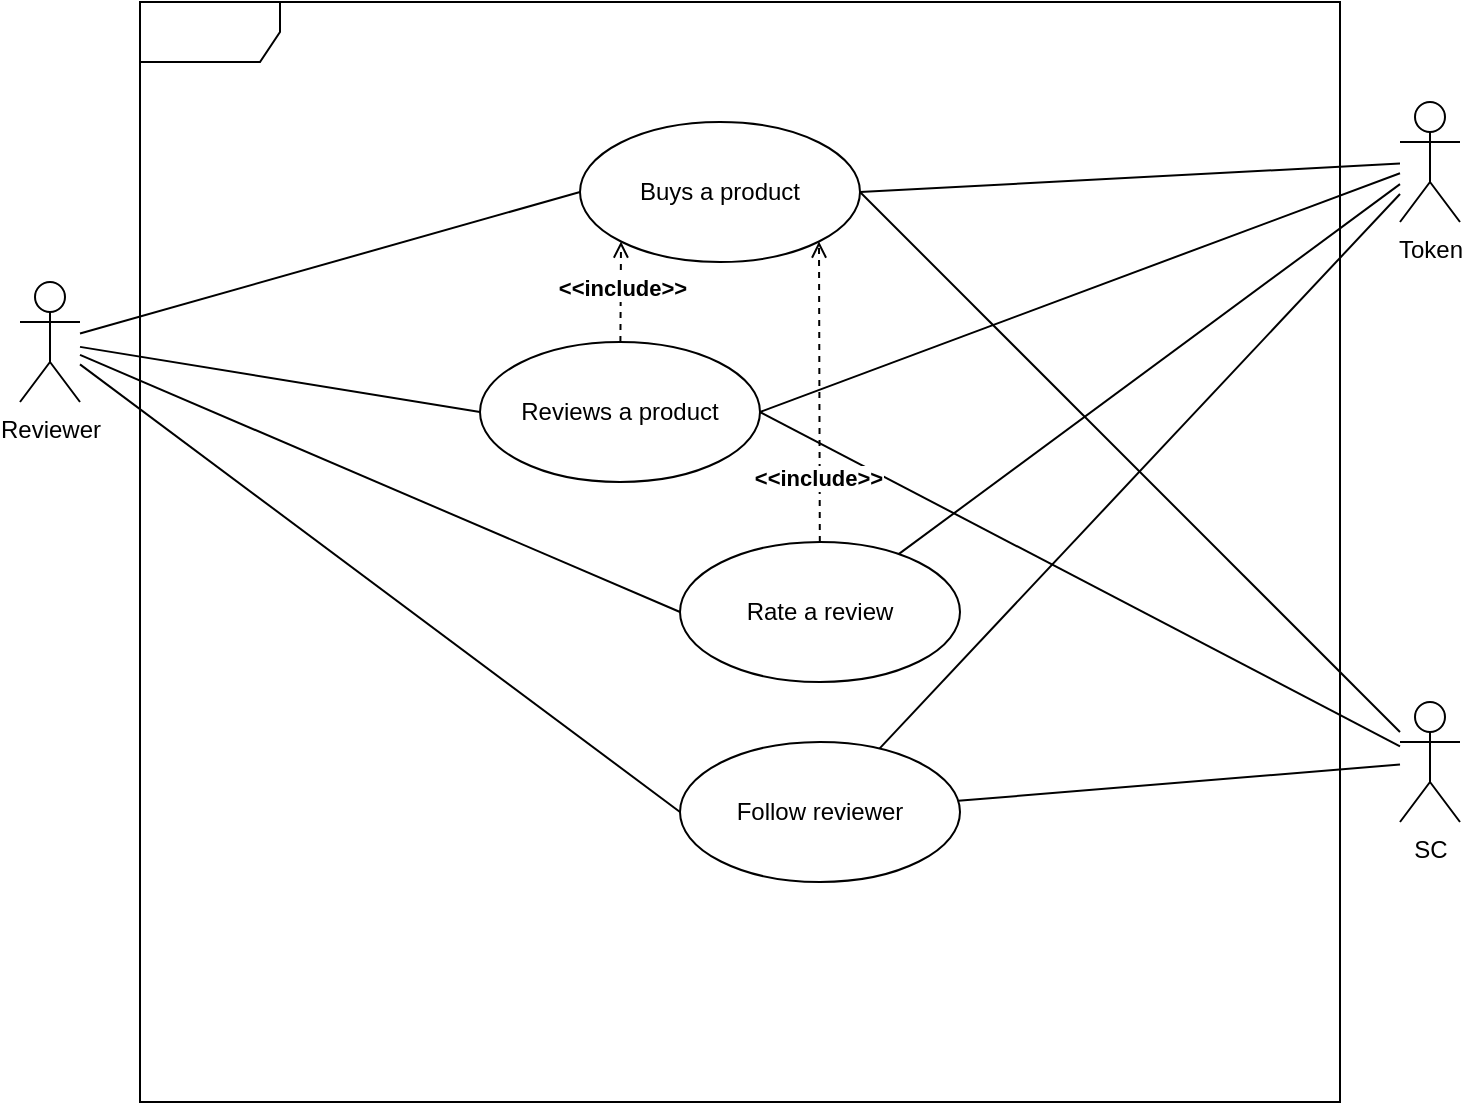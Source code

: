 <mxfile version="20.3.0" type="device"><diagram id="YhswZ5Exdaf2nqV13jjz" name="Page-1"><mxGraphModel dx="981" dy="602" grid="1" gridSize="10" guides="1" tooltips="1" connect="1" arrows="1" fold="1" page="1" pageScale="1" pageWidth="850" pageHeight="1100" math="0" shadow="0"><root><mxCell id="0"/><mxCell id="1" style="locked=1;" parent="0"/><mxCell id="8L-ryH0bjCcp9HPEeVy2-8" value="" style="shape=umlFrame;whiteSpace=wrap;html=1;width=70;height=30;" vertex="1" parent="1"><mxGeometry x="150" y="100" width="600" height="550" as="geometry"/></mxCell><mxCell id="8L-ryH0bjCcp9HPEeVy2-17" value="Untitled Layer" style="" parent="0"/><mxCell id="8L-ryH0bjCcp9HPEeVy2-27" style="rounded=0;orthogonalLoop=1;jettySize=auto;html=1;entryX=0;entryY=0.5;entryDx=0;entryDy=0;endArrow=none;endFill=0;" edge="1" parent="8L-ryH0bjCcp9HPEeVy2-17" source="8L-ryH0bjCcp9HPEeVy2-18" target="8L-ryH0bjCcp9HPEeVy2-21"><mxGeometry relative="1" as="geometry"/></mxCell><mxCell id="8L-ryH0bjCcp9HPEeVy2-28" style="rounded=0;orthogonalLoop=1;jettySize=auto;html=1;entryX=0;entryY=0.5;entryDx=0;entryDy=0;endArrow=none;endFill=0;" edge="1" parent="8L-ryH0bjCcp9HPEeVy2-17" source="8L-ryH0bjCcp9HPEeVy2-18" target="8L-ryH0bjCcp9HPEeVy2-22"><mxGeometry relative="1" as="geometry"/></mxCell><mxCell id="8L-ryH0bjCcp9HPEeVy2-35" style="edgeStyle=none;rounded=0;orthogonalLoop=1;jettySize=auto;html=1;entryX=0;entryY=0.5;entryDx=0;entryDy=0;endArrow=none;endFill=0;" edge="1" parent="8L-ryH0bjCcp9HPEeVy2-17" source="8L-ryH0bjCcp9HPEeVy2-18" target="8L-ryH0bjCcp9HPEeVy2-33"><mxGeometry relative="1" as="geometry"/></mxCell><mxCell id="8L-ryH0bjCcp9HPEeVy2-41" style="edgeStyle=none;rounded=0;orthogonalLoop=1;jettySize=auto;html=1;entryX=0;entryY=0.5;entryDx=0;entryDy=0;endArrow=none;endFill=0;" edge="1" parent="8L-ryH0bjCcp9HPEeVy2-17" source="8L-ryH0bjCcp9HPEeVy2-18" target="8L-ryH0bjCcp9HPEeVy2-40"><mxGeometry relative="1" as="geometry"/></mxCell><mxCell id="8L-ryH0bjCcp9HPEeVy2-18" value="Reviewer" style="shape=umlActor;verticalLabelPosition=bottom;verticalAlign=top;html=1;outlineConnect=0;" vertex="1" parent="8L-ryH0bjCcp9HPEeVy2-17"><mxGeometry x="90" y="240" width="30" height="60" as="geometry"/></mxCell><mxCell id="8L-ryH0bjCcp9HPEeVy2-29" style="edgeStyle=none;rounded=0;orthogonalLoop=1;jettySize=auto;html=1;entryX=1;entryY=0.5;entryDx=0;entryDy=0;endArrow=none;endFill=0;" edge="1" parent="8L-ryH0bjCcp9HPEeVy2-17" source="8L-ryH0bjCcp9HPEeVy2-19" target="8L-ryH0bjCcp9HPEeVy2-21"><mxGeometry relative="1" as="geometry"/></mxCell><mxCell id="8L-ryH0bjCcp9HPEeVy2-30" style="edgeStyle=none;rounded=0;orthogonalLoop=1;jettySize=auto;html=1;entryX=1;entryY=0.5;entryDx=0;entryDy=0;endArrow=none;endFill=0;" edge="1" parent="8L-ryH0bjCcp9HPEeVy2-17" source="8L-ryH0bjCcp9HPEeVy2-19" target="8L-ryH0bjCcp9HPEeVy2-22"><mxGeometry relative="1" as="geometry"/></mxCell><mxCell id="8L-ryH0bjCcp9HPEeVy2-19" value="SC" style="shape=umlActor;verticalLabelPosition=bottom;verticalAlign=top;html=1;outlineConnect=0;" vertex="1" parent="8L-ryH0bjCcp9HPEeVy2-17"><mxGeometry x="780" y="450" width="30" height="60" as="geometry"/></mxCell><mxCell id="8L-ryH0bjCcp9HPEeVy2-31" style="edgeStyle=none;rounded=0;orthogonalLoop=1;jettySize=auto;html=1;entryX=1;entryY=0.5;entryDx=0;entryDy=0;endArrow=none;endFill=0;" edge="1" parent="8L-ryH0bjCcp9HPEeVy2-17" source="8L-ryH0bjCcp9HPEeVy2-20" target="8L-ryH0bjCcp9HPEeVy2-21"><mxGeometry relative="1" as="geometry"/></mxCell><mxCell id="8L-ryH0bjCcp9HPEeVy2-32" style="edgeStyle=none;rounded=0;orthogonalLoop=1;jettySize=auto;html=1;entryX=1;entryY=0.5;entryDx=0;entryDy=0;endArrow=none;endFill=0;" edge="1" parent="8L-ryH0bjCcp9HPEeVy2-17" source="8L-ryH0bjCcp9HPEeVy2-20" target="8L-ryH0bjCcp9HPEeVy2-22"><mxGeometry relative="1" as="geometry"/></mxCell><mxCell id="8L-ryH0bjCcp9HPEeVy2-20" value="Token" style="shape=umlActor;verticalLabelPosition=bottom;verticalAlign=top;html=1;outlineConnect=0;" vertex="1" parent="8L-ryH0bjCcp9HPEeVy2-17"><mxGeometry x="780" y="150" width="30" height="60" as="geometry"/></mxCell><mxCell id="8L-ryH0bjCcp9HPEeVy2-25" style="rounded=0;orthogonalLoop=1;jettySize=auto;html=1;entryX=0;entryY=1;entryDx=0;entryDy=0;dashed=1;endArrow=open;endFill=0;" edge="1" parent="8L-ryH0bjCcp9HPEeVy2-17" source="8L-ryH0bjCcp9HPEeVy2-21" target="8L-ryH0bjCcp9HPEeVy2-22"><mxGeometry relative="1" as="geometry"/></mxCell><mxCell id="8L-ryH0bjCcp9HPEeVy2-26" value="&amp;lt;&amp;lt;include&amp;gt;&amp;gt;" style="edgeLabel;html=1;align=center;verticalAlign=middle;resizable=0;points=[];fontStyle=1" vertex="1" connectable="0" parent="8L-ryH0bjCcp9HPEeVy2-25"><mxGeometry x="0.082" relative="1" as="geometry"><mxPoint as="offset"/></mxGeometry></mxCell><mxCell id="8L-ryH0bjCcp9HPEeVy2-21" value="Reviews a product" style="ellipse;whiteSpace=wrap;html=1;" vertex="1" parent="8L-ryH0bjCcp9HPEeVy2-17"><mxGeometry x="320" y="270" width="140" height="70" as="geometry"/></mxCell><mxCell id="8L-ryH0bjCcp9HPEeVy2-22" value="Buys a product" style="ellipse;whiteSpace=wrap;html=1;" vertex="1" parent="8L-ryH0bjCcp9HPEeVy2-17"><mxGeometry x="370" y="160" width="140" height="70" as="geometry"/></mxCell><mxCell id="8L-ryH0bjCcp9HPEeVy2-34" style="edgeStyle=none;rounded=0;orthogonalLoop=1;jettySize=auto;html=1;entryX=1;entryY=1;entryDx=0;entryDy=0;endArrow=open;endFill=0;dashed=1;" edge="1" parent="8L-ryH0bjCcp9HPEeVy2-17" source="8L-ryH0bjCcp9HPEeVy2-33" target="8L-ryH0bjCcp9HPEeVy2-22"><mxGeometry relative="1" as="geometry"/></mxCell><mxCell id="8L-ryH0bjCcp9HPEeVy2-38" value="&lt;b&gt;&amp;lt;&amp;lt;include&amp;gt;&amp;gt;&lt;/b&gt;" style="edgeLabel;html=1;align=center;verticalAlign=middle;resizable=0;points=[];" vertex="1" connectable="0" parent="8L-ryH0bjCcp9HPEeVy2-34"><mxGeometry x="-0.574" y="1" relative="1" as="geometry"><mxPoint as="offset"/></mxGeometry></mxCell><mxCell id="8L-ryH0bjCcp9HPEeVy2-36" style="edgeStyle=none;rounded=0;orthogonalLoop=1;jettySize=auto;html=1;endArrow=none;endFill=0;" edge="1" parent="8L-ryH0bjCcp9HPEeVy2-17" source="8L-ryH0bjCcp9HPEeVy2-33" target="8L-ryH0bjCcp9HPEeVy2-20"><mxGeometry relative="1" as="geometry"/></mxCell><mxCell id="8L-ryH0bjCcp9HPEeVy2-33" value="Rate a review" style="ellipse;whiteSpace=wrap;html=1;" vertex="1" parent="8L-ryH0bjCcp9HPEeVy2-17"><mxGeometry x="420" y="370" width="140" height="70" as="geometry"/></mxCell><mxCell id="8L-ryH0bjCcp9HPEeVy2-42" style="edgeStyle=none;rounded=0;orthogonalLoop=1;jettySize=auto;html=1;endArrow=none;endFill=0;" edge="1" parent="8L-ryH0bjCcp9HPEeVy2-17" source="8L-ryH0bjCcp9HPEeVy2-40" target="8L-ryH0bjCcp9HPEeVy2-19"><mxGeometry relative="1" as="geometry"/></mxCell><mxCell id="8L-ryH0bjCcp9HPEeVy2-43" style="edgeStyle=none;rounded=0;orthogonalLoop=1;jettySize=auto;html=1;endArrow=none;endFill=0;" edge="1" parent="8L-ryH0bjCcp9HPEeVy2-17" source="8L-ryH0bjCcp9HPEeVy2-40" target="8L-ryH0bjCcp9HPEeVy2-20"><mxGeometry relative="1" as="geometry"/></mxCell><mxCell id="8L-ryH0bjCcp9HPEeVy2-40" value="Follow reviewer" style="ellipse;whiteSpace=wrap;html=1;" vertex="1" parent="8L-ryH0bjCcp9HPEeVy2-17"><mxGeometry x="420" y="470" width="140" height="70" as="geometry"/></mxCell></root></mxGraphModel></diagram></mxfile>